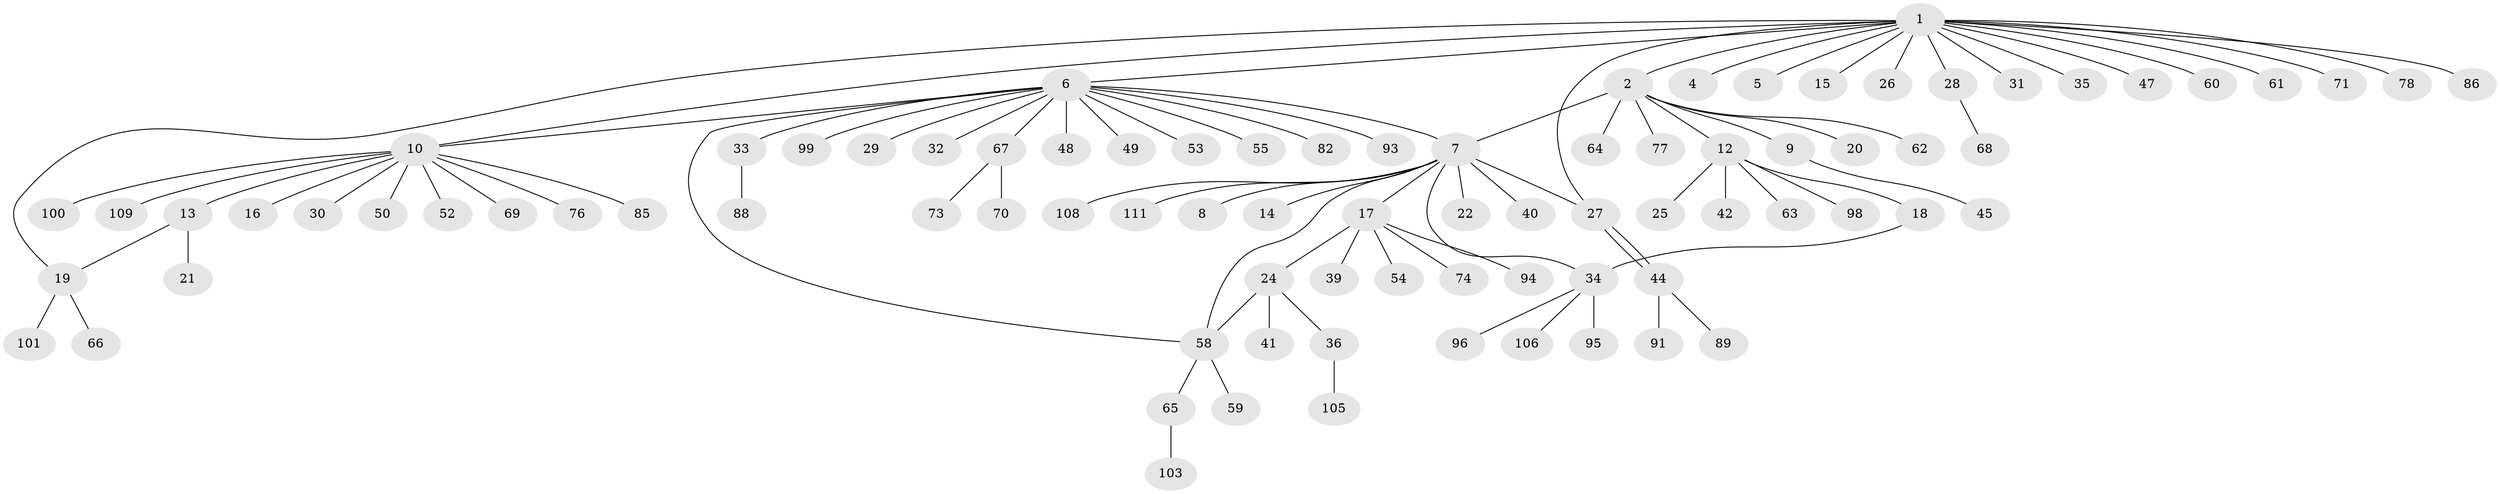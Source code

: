 // original degree distribution, {19: 0.009009009009009009, 7: 0.02702702702702703, 3: 0.036036036036036036, 1: 0.6936936936936937, 8: 0.009009009009009009, 13: 0.018018018018018018, 9: 0.009009009009009009, 4: 0.036036036036036036, 2: 0.12612612612612611, 5: 0.036036036036036036}
// Generated by graph-tools (version 1.1) at 2025/11/02/27/25 16:11:12]
// undirected, 86 vertices, 93 edges
graph export_dot {
graph [start="1"]
  node [color=gray90,style=filled];
  1 [super="+87"];
  2 [super="+3"];
  4;
  5;
  6 [super="+11"];
  7 [super="+110"];
  8;
  9 [super="+43"];
  10 [super="+92"];
  12 [super="+23"];
  13 [super="+56"];
  14;
  15 [super="+80"];
  16;
  17 [super="+75"];
  18 [super="+72"];
  19 [super="+81"];
  20;
  21;
  22;
  24 [super="+37"];
  25;
  26;
  27 [super="+83"];
  28;
  29 [super="+90"];
  30;
  31;
  32 [super="+38"];
  33 [super="+51"];
  34 [super="+46"];
  35;
  36;
  39;
  40;
  41;
  42;
  44;
  45 [super="+57"];
  47;
  48;
  49;
  50;
  52;
  53;
  54;
  55;
  58;
  59;
  60;
  61;
  62 [super="+84"];
  63;
  64 [super="+97"];
  65;
  66;
  67 [super="+79"];
  68 [super="+102"];
  69 [super="+107"];
  70;
  71;
  73;
  74;
  76;
  77;
  78;
  82;
  85;
  86 [super="+104"];
  88;
  89;
  91;
  93;
  94;
  95;
  96;
  98;
  99;
  100;
  101;
  103;
  105;
  106;
  108;
  109;
  111;
  1 -- 2;
  1 -- 4;
  1 -- 5;
  1 -- 6;
  1 -- 10;
  1 -- 15;
  1 -- 19;
  1 -- 26;
  1 -- 27;
  1 -- 28;
  1 -- 31;
  1 -- 35;
  1 -- 47;
  1 -- 60;
  1 -- 61;
  1 -- 71;
  1 -- 78;
  1 -- 86;
  2 -- 7;
  2 -- 20;
  2 -- 62;
  2 -- 64;
  2 -- 77;
  2 -- 9;
  2 -- 12;
  6 -- 48;
  6 -- 55;
  6 -- 58;
  6 -- 67;
  6 -- 82;
  6 -- 93;
  6 -- 32;
  6 -- 33;
  6 -- 99;
  6 -- 7;
  6 -- 10;
  6 -- 49;
  6 -- 53;
  6 -- 29;
  7 -- 8;
  7 -- 14;
  7 -- 17;
  7 -- 22;
  7 -- 27;
  7 -- 34;
  7 -- 40;
  7 -- 58;
  7 -- 108;
  7 -- 111;
  9 -- 45;
  10 -- 13;
  10 -- 16;
  10 -- 30;
  10 -- 50;
  10 -- 52;
  10 -- 69;
  10 -- 76;
  10 -- 85;
  10 -- 100;
  10 -- 109;
  12 -- 18;
  12 -- 25;
  12 -- 42;
  12 -- 63;
  12 -- 98;
  13 -- 19;
  13 -- 21;
  17 -- 24;
  17 -- 39;
  17 -- 54;
  17 -- 74;
  17 -- 94;
  18 -- 34;
  19 -- 66;
  19 -- 101;
  24 -- 36;
  24 -- 41;
  24 -- 58;
  27 -- 44;
  27 -- 44;
  28 -- 68;
  33 -- 88;
  34 -- 106;
  34 -- 96;
  34 -- 95;
  36 -- 105;
  44 -- 89;
  44 -- 91;
  58 -- 59;
  58 -- 65;
  65 -- 103;
  67 -- 70;
  67 -- 73;
}
